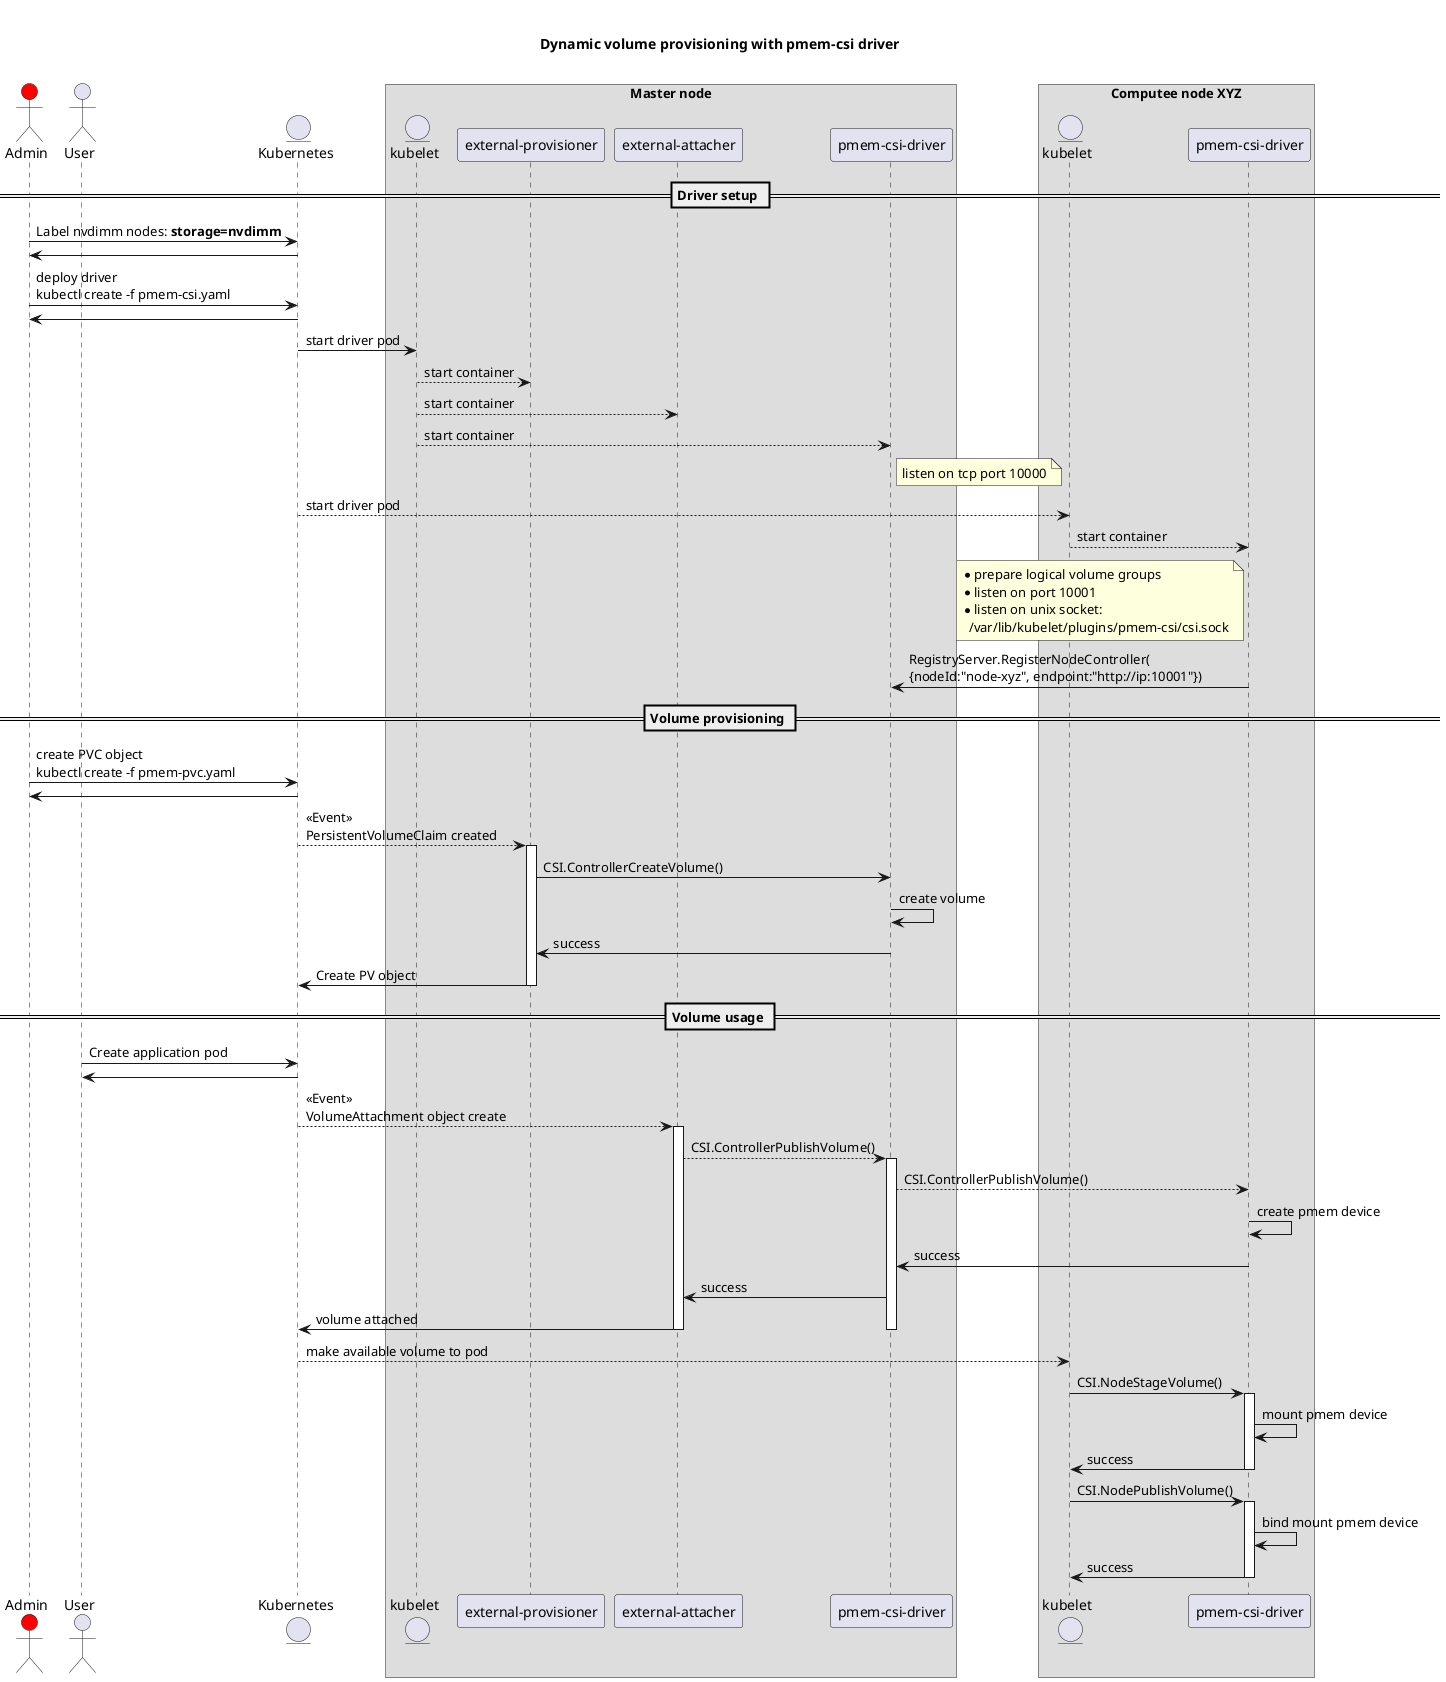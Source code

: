 @startuml "pmem-csi-sequence-diagram"

title \nDynamic volume provisioning with pmem-csi driver\n

skinparam BoxPadding 40

actor Admin as admin #red
actor User as user
entity Kubernetes as k8s
box "Master node"
entity kubelet as masterkubelet
participant "external-provisioner" as provisioner
participant "external-attacher" as attacher
participant "pmem-csi-driver" as masterdriver
endbox

box "Computee node XYZ"
entity kubelet as nodekubelet
participant "pmem-csi-driver" as nodedriver
endbox

== Driver setup ==
admin->k8s:Label nvdimm nodes: <b>storage=nvdimm</b>
k8s->admin

admin->k8s:deploy driver\nkubectl create -f pmem-csi.yaml
k8s->admin
k8s->masterkubelet:start driver pod
masterkubelet-->provisioner:start container
masterkubelet-->attacher:start container
masterkubelet-->masterdriver:start container
note right of masterdriver
    listen on tcp port 10000
end note
k8s-->nodekubelet:start driver pod
nodekubelet-->nodedriver:start container
note left of nodedriver
    * prepare logical volume groups
    * listen on port 10001
    * listen on unix socket:
      /var/lib/kubelet/plugins/pmem-csi/csi.sock
end note
nodedriver->masterdriver:RegistryServer.RegisterNodeController(\n{nodeId:"node-xyz", endpoint:"http://ip:10001"})

== Volume provisioning ==
admin->k8s:create PVC object\nkubectl create -f pmem-pvc.yaml
k8s->admin
k8s-->provisioner:<<Event>>\nPersistentVolumeClaim created
activate provisioner
provisioner->masterdriver:CSI.ControllerCreateVolume()
masterdriver->masterdriver:create volume
masterdriver->provisioner:success
provisioner->k8s:Create PV object
deactivate provisioner

== Volume usage ==
user->k8s:Create application pod
k8s->user

k8s-->attacher:<<Event>>\nVolumeAttachment object create
activate attacher
attacher-->masterdriver:CSI.ControllerPublishVolume()
activate masterdriver
masterdriver-->nodedriver:CSI.ControllerPublishVolume()
nodedriver->nodedriver:create pmem device
nodedriver->masterdriver:success
masterdriver->attacher:success
attacher->k8s:volume attached
deactivate masterdriver
deactivate attacher

k8s-->nodekubelet:make available volume to pod
nodekubelet->nodedriver:CSI.NodeStageVolume()
activate nodedriver
nodedriver->nodedriver:mount pmem device
nodedriver->nodekubelet:success
deactivate nodedriver

nodekubelet->nodedriver:CSI.NodePublishVolume()
activate nodedriver
nodedriver->nodedriver:bind mount pmem device
nodedriver->nodekubelet:success
deactivate nodedriver

@enduml
